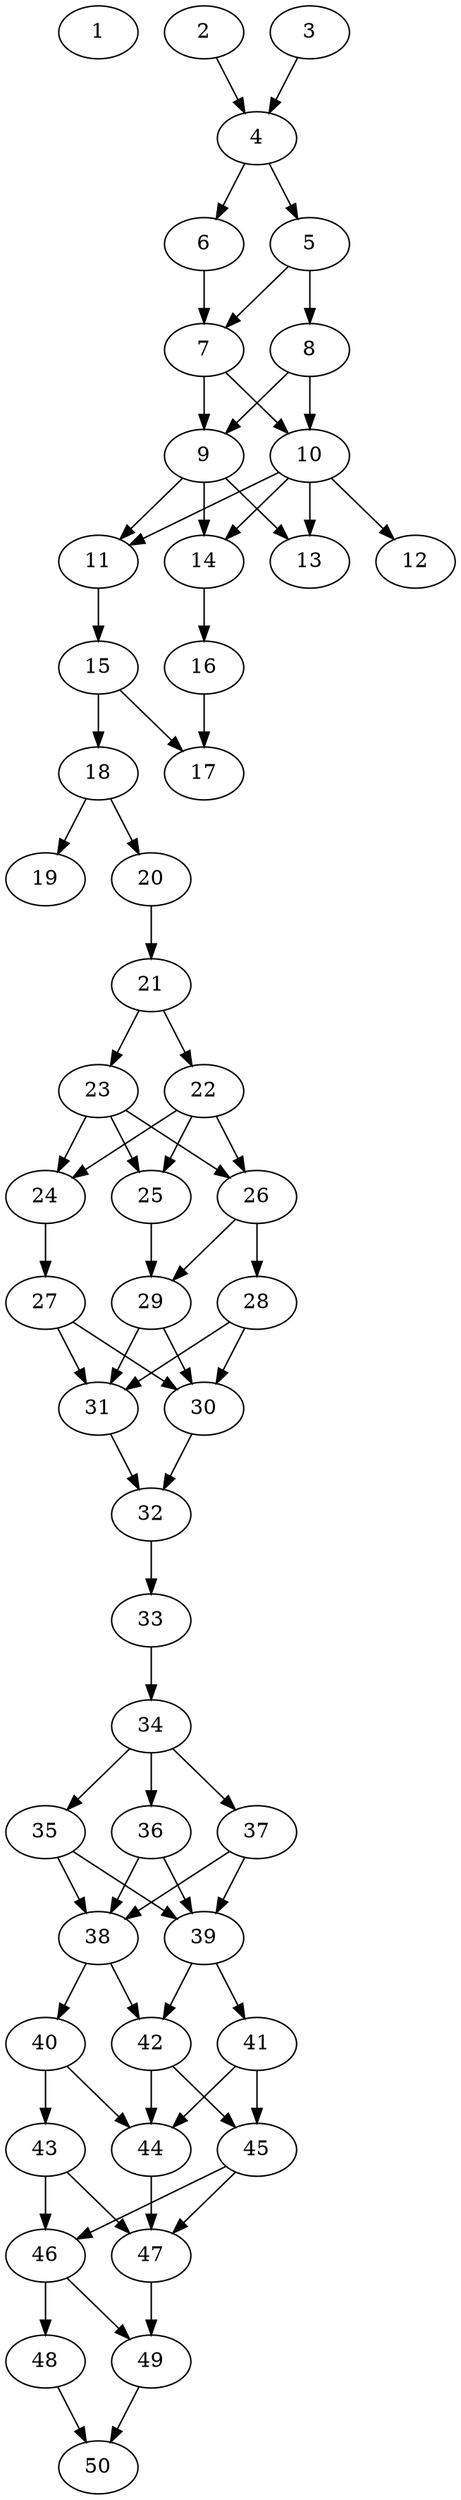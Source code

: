 // DAG automatically generated by daggen at Thu Oct  3 14:07:57 2019
// ./daggen --dot -n 50 --ccr 0.5 --fat 0.3 --regular 0.5 --density 0.9 --mindata 5242880 --maxdata 52428800 
digraph G {
  1 [size="68067328", alpha="0.08", expect_size="34033664"] 
  2 [size="27529216", alpha="0.11", expect_size="13764608"] 
  2 -> 4 [size ="13764608"]
  3 [size="27076608", alpha="0.12", expect_size="13538304"] 
  3 -> 4 [size ="13538304"]
  4 [size="61267968", alpha="0.16", expect_size="30633984"] 
  4 -> 5 [size ="30633984"]
  4 -> 6 [size ="30633984"]
  5 [size="60813312", alpha="0.02", expect_size="30406656"] 
  5 -> 7 [size ="30406656"]
  5 -> 8 [size ="30406656"]
  6 [size="12806144", alpha="0.08", expect_size="6403072"] 
  6 -> 7 [size ="6403072"]
  7 [size="78067712", alpha="0.12", expect_size="39033856"] 
  7 -> 9 [size ="39033856"]
  7 -> 10 [size ="39033856"]
  8 [size="87275520", alpha="0.14", expect_size="43637760"] 
  8 -> 9 [size ="43637760"]
  8 -> 10 [size ="43637760"]
  9 [size="70381568", alpha="0.05", expect_size="35190784"] 
  9 -> 11 [size ="35190784"]
  9 -> 13 [size ="35190784"]
  9 -> 14 [size ="35190784"]
  10 [size="29208576", alpha="0.15", expect_size="14604288"] 
  10 -> 11 [size ="14604288"]
  10 -> 12 [size ="14604288"]
  10 -> 13 [size ="14604288"]
  10 -> 14 [size ="14604288"]
  11 [size="36841472", alpha="0.19", expect_size="18420736"] 
  11 -> 15 [size ="18420736"]
  12 [size="76589056", alpha="0.05", expect_size="38294528"] 
  13 [size="32057344", alpha="0.04", expect_size="16028672"] 
  14 [size="86833152", alpha="0.07", expect_size="43416576"] 
  14 -> 16 [size ="43416576"]
  15 [size="69670912", alpha="0.15", expect_size="34835456"] 
  15 -> 17 [size ="34835456"]
  15 -> 18 [size ="34835456"]
  16 [size="79108096", alpha="0.03", expect_size="39554048"] 
  16 -> 17 [size ="39554048"]
  17 [size="24246272", alpha="0.06", expect_size="12123136"] 
  18 [size="82587648", alpha="0.09", expect_size="41293824"] 
  18 -> 19 [size ="41293824"]
  18 -> 20 [size ="41293824"]
  19 [size="54276096", alpha="0.17", expect_size="27138048"] 
  20 [size="78141440", alpha="0.10", expect_size="39070720"] 
  20 -> 21 [size ="39070720"]
  21 [size="54120448", alpha="0.16", expect_size="27060224"] 
  21 -> 22 [size ="27060224"]
  21 -> 23 [size ="27060224"]
  22 [size="47235072", alpha="0.05", expect_size="23617536"] 
  22 -> 24 [size ="23617536"]
  22 -> 25 [size ="23617536"]
  22 -> 26 [size ="23617536"]
  23 [size="71710720", alpha="0.18", expect_size="35855360"] 
  23 -> 24 [size ="35855360"]
  23 -> 25 [size ="35855360"]
  23 -> 26 [size ="35855360"]
  24 [size="89997312", alpha="0.01", expect_size="44998656"] 
  24 -> 27 [size ="44998656"]
  25 [size="30140416", alpha="0.15", expect_size="15070208"] 
  25 -> 29 [size ="15070208"]
  26 [size="100147200", alpha="0.10", expect_size="50073600"] 
  26 -> 28 [size ="50073600"]
  26 -> 29 [size ="50073600"]
  27 [size="22190080", alpha="0.19", expect_size="11095040"] 
  27 -> 30 [size ="11095040"]
  27 -> 31 [size ="11095040"]
  28 [size="50294784", alpha="0.04", expect_size="25147392"] 
  28 -> 30 [size ="25147392"]
  28 -> 31 [size ="25147392"]
  29 [size="91697152", alpha="0.02", expect_size="45848576"] 
  29 -> 30 [size ="45848576"]
  29 -> 31 [size ="45848576"]
  30 [size="77756416", alpha="0.04", expect_size="38878208"] 
  30 -> 32 [size ="38878208"]
  31 [size="32468992", alpha="0.11", expect_size="16234496"] 
  31 -> 32 [size ="16234496"]
  32 [size="13414400", alpha="0.13", expect_size="6707200"] 
  32 -> 33 [size ="6707200"]
  33 [size="37640192", alpha="0.19", expect_size="18820096"] 
  33 -> 34 [size ="18820096"]
  34 [size="27365376", alpha="0.01", expect_size="13682688"] 
  34 -> 35 [size ="13682688"]
  34 -> 36 [size ="13682688"]
  34 -> 37 [size ="13682688"]
  35 [size="33374208", alpha="0.16", expect_size="16687104"] 
  35 -> 38 [size ="16687104"]
  35 -> 39 [size ="16687104"]
  36 [size="11622400", alpha="0.05", expect_size="5811200"] 
  36 -> 38 [size ="5811200"]
  36 -> 39 [size ="5811200"]
  37 [size="58802176", alpha="0.17", expect_size="29401088"] 
  37 -> 38 [size ="29401088"]
  37 -> 39 [size ="29401088"]
  38 [size="53757952", alpha="0.05", expect_size="26878976"] 
  38 -> 40 [size ="26878976"]
  38 -> 42 [size ="26878976"]
  39 [size="73273344", alpha="0.02", expect_size="36636672"] 
  39 -> 41 [size ="36636672"]
  39 -> 42 [size ="36636672"]
  40 [size="82878464", alpha="0.13", expect_size="41439232"] 
  40 -> 43 [size ="41439232"]
  40 -> 44 [size ="41439232"]
  41 [size="101294080", alpha="0.13", expect_size="50647040"] 
  41 -> 44 [size ="50647040"]
  41 -> 45 [size ="50647040"]
  42 [size="60504064", alpha="0.01", expect_size="30252032"] 
  42 -> 44 [size ="30252032"]
  42 -> 45 [size ="30252032"]
  43 [size="26615808", alpha="0.02", expect_size="13307904"] 
  43 -> 46 [size ="13307904"]
  43 -> 47 [size ="13307904"]
  44 [size="21198848", alpha="0.00", expect_size="10599424"] 
  44 -> 47 [size ="10599424"]
  45 [size="26232832", alpha="0.03", expect_size="13116416"] 
  45 -> 46 [size ="13116416"]
  45 -> 47 [size ="13116416"]
  46 [size="100902912", alpha="0.04", expect_size="50451456"] 
  46 -> 48 [size ="50451456"]
  46 -> 49 [size ="50451456"]
  47 [size="30715904", alpha="0.07", expect_size="15357952"] 
  47 -> 49 [size ="15357952"]
  48 [size="18176000", alpha="0.19", expect_size="9088000"] 
  48 -> 50 [size ="9088000"]
  49 [size="41017344", alpha="0.09", expect_size="20508672"] 
  49 -> 50 [size ="20508672"]
  50 [size="48658432", alpha="0.12", expect_size="24329216"] 
}
